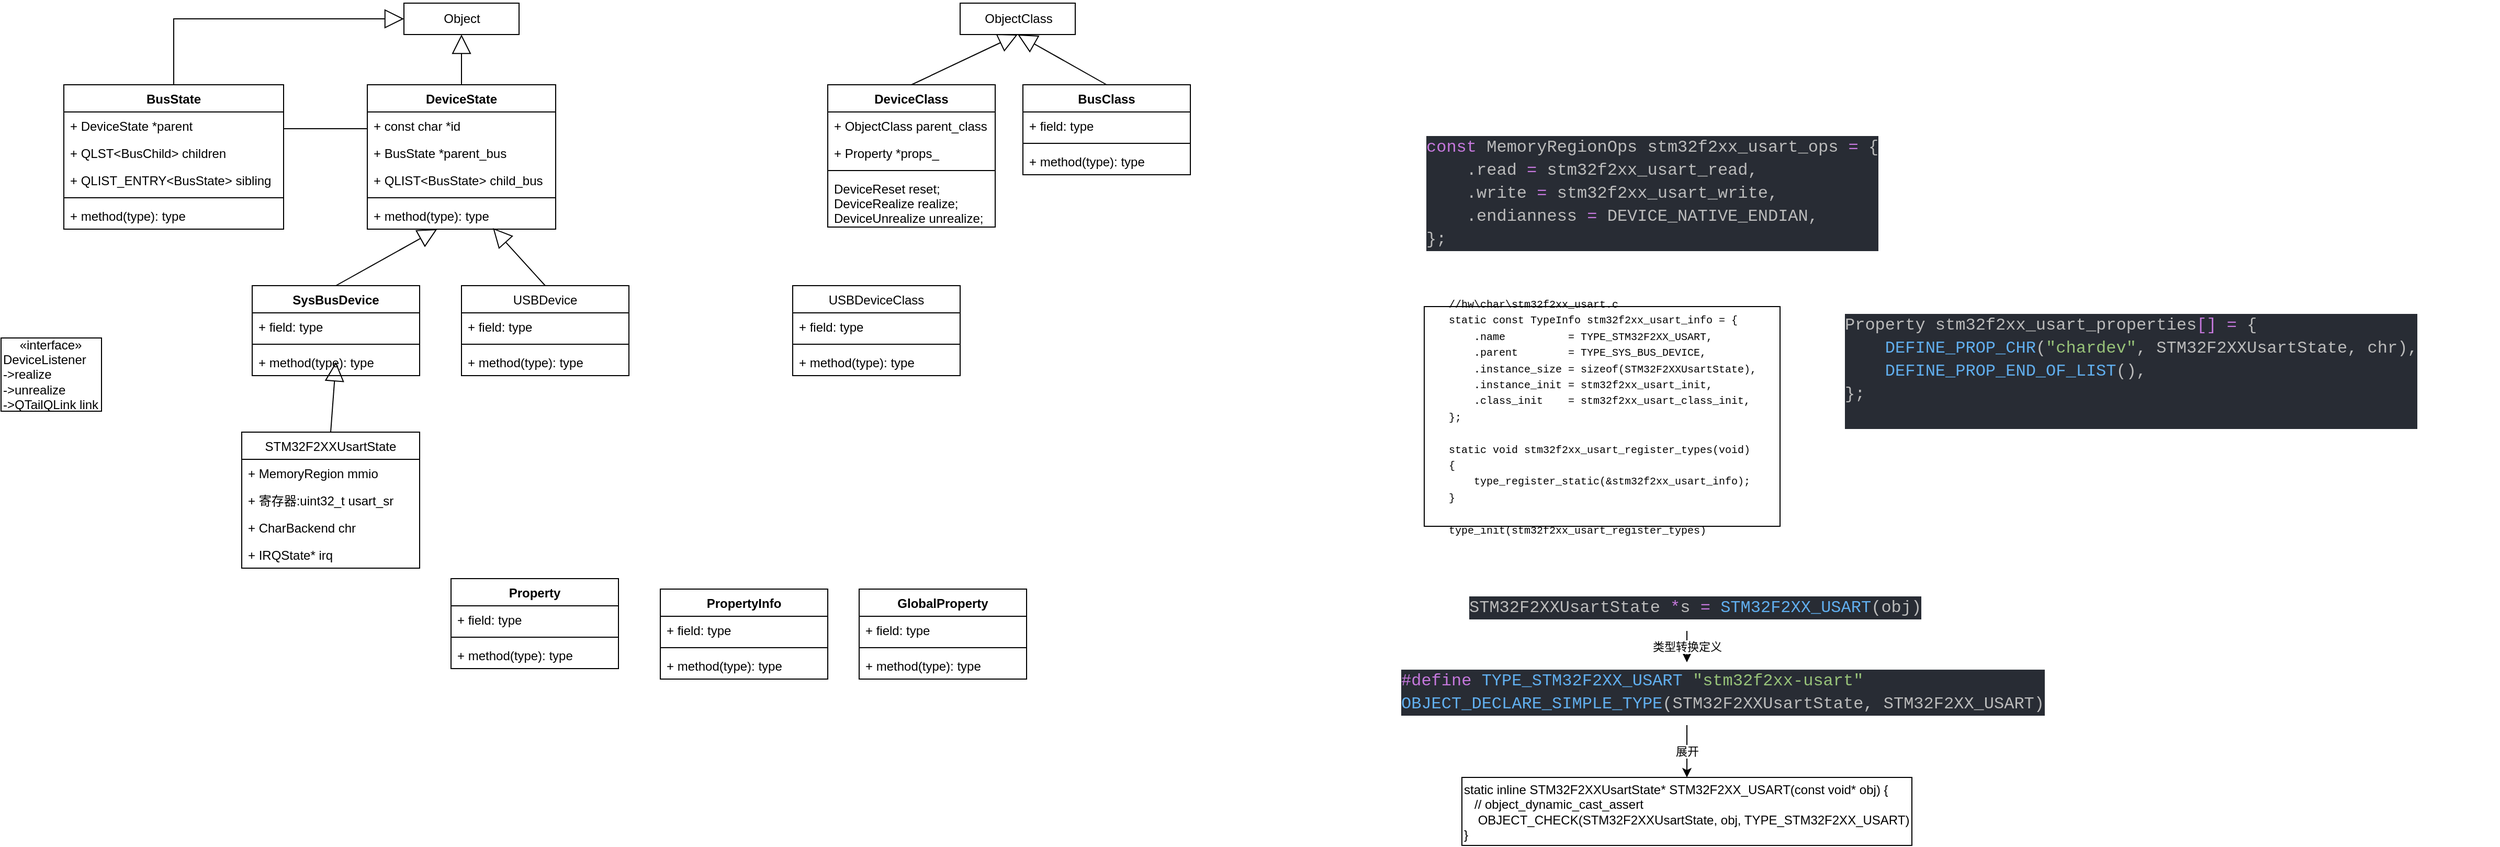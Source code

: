 <mxfile version="16.5.4" type="github">
  <diagram id="gYynSZKOYsOQM2wcODcH" name="Page-1">
    <mxGraphModel dx="2249" dy="2018" grid="1" gridSize="10" guides="1" tooltips="1" connect="1" arrows="1" fold="1" page="1" pageScale="1" pageWidth="827" pageHeight="1169" math="0" shadow="0">
      <root>
        <mxCell id="0" />
        <mxCell id="1" parent="0" />
        <mxCell id="OJSFKAHnHgMdeHk7zM6y-1" value="&lt;div style=&quot;color: rgb(187 , 187 , 187) ; font-family: &amp;#34;consolas&amp;#34; , &amp;#34;courier new&amp;#34; , monospace ; font-size: 10px ; font-style: normal ; font-weight: 400 ; letter-spacing: normal ; text-align: left ; text-indent: 0px ; text-transform: none ; word-spacing: 0px&quot;&gt;&lt;br&gt;&lt;/div&gt;" style="text;whiteSpace=wrap;html=1;rounded=0;strokeColor=none;fillColor=none;gradientColor=#ffffff;" vertex="1" parent="1">
          <mxGeometry x="1667" y="320" width="350" height="210" as="geometry" />
        </mxCell>
        <mxCell id="OJSFKAHnHgMdeHk7zM6y-3" value="&lt;div style=&quot;text-align: left&quot;&gt;&lt;div&gt;&lt;font face=&quot;consolas, courier new, monospace&quot;&gt;&lt;span style=&quot;font-size: 10px&quot;&gt;//&lt;/span&gt;&lt;/font&gt;&lt;span style=&quot;font-size: 10px&quot;&gt;&lt;font face=&quot;consolas, courier new, monospace&quot;&gt;hw\char\stm32f2xx_usart.c&lt;/font&gt;&lt;/span&gt;&lt;/div&gt;&lt;div&gt;&lt;font face=&quot;consolas, courier new, monospace&quot;&gt;&lt;span style=&quot;font-size: 10px&quot;&gt;static const TypeInfo stm32f2xx_usart_info = {&lt;/span&gt;&lt;/font&gt;&lt;/div&gt;&lt;div&gt;&lt;font face=&quot;consolas, courier new, monospace&quot;&gt;&lt;span style=&quot;font-size: 10px&quot;&gt;&amp;nbsp; &amp;nbsp; .name&amp;nbsp; &amp;nbsp; &amp;nbsp; &amp;nbsp; &amp;nbsp; = TYPE_STM32F2XX_USART,&lt;/span&gt;&lt;/font&gt;&lt;/div&gt;&lt;div&gt;&lt;font face=&quot;consolas, courier new, monospace&quot;&gt;&lt;span style=&quot;font-size: 10px&quot;&gt;&amp;nbsp; &amp;nbsp; .parent&amp;nbsp; &amp;nbsp; &amp;nbsp; &amp;nbsp; = TYPE_SYS_BUS_DEVICE,&lt;/span&gt;&lt;/font&gt;&lt;/div&gt;&lt;div&gt;&lt;font face=&quot;consolas, courier new, monospace&quot;&gt;&lt;span style=&quot;font-size: 10px&quot;&gt;&amp;nbsp; &amp;nbsp; .instance_size = sizeof(STM32F2XXUsartState),&lt;/span&gt;&lt;/font&gt;&lt;/div&gt;&lt;div&gt;&lt;font face=&quot;consolas, courier new, monospace&quot;&gt;&lt;span style=&quot;font-size: 10px&quot;&gt;&amp;nbsp; &amp;nbsp; .instance_init = stm32f2xx_usart_init,&lt;/span&gt;&lt;/font&gt;&lt;/div&gt;&lt;div&gt;&lt;font face=&quot;consolas, courier new, monospace&quot;&gt;&lt;span style=&quot;font-size: 10px&quot;&gt;&amp;nbsp; &amp;nbsp; .class_init&amp;nbsp; &amp;nbsp; = stm32f2xx_usart_class_init,&lt;/span&gt;&lt;/font&gt;&lt;/div&gt;&lt;div&gt;&lt;font face=&quot;consolas, courier new, monospace&quot;&gt;&lt;span style=&quot;font-size: 10px&quot;&gt;};&lt;/span&gt;&lt;/font&gt;&lt;/div&gt;&lt;div&gt;&lt;font face=&quot;consolas, courier new, monospace&quot;&gt;&lt;span style=&quot;font-size: 10px&quot;&gt;&lt;br&gt;&lt;/span&gt;&lt;/font&gt;&lt;/div&gt;&lt;div&gt;&lt;font face=&quot;consolas, courier new, monospace&quot;&gt;&lt;span style=&quot;font-size: 10px&quot;&gt;static void stm32f2xx_usart_register_types(void)&lt;/span&gt;&lt;/font&gt;&lt;/div&gt;&lt;div&gt;&lt;font face=&quot;consolas, courier new, monospace&quot;&gt;&lt;span style=&quot;font-size: 10px&quot;&gt;{&lt;/span&gt;&lt;/font&gt;&lt;/div&gt;&lt;div&gt;&lt;font face=&quot;consolas, courier new, monospace&quot;&gt;&lt;span style=&quot;font-size: 10px&quot;&gt;&amp;nbsp; &amp;nbsp; type_register_static(&amp;amp;stm32f2xx_usart_info);&lt;/span&gt;&lt;/font&gt;&lt;/div&gt;&lt;div&gt;&lt;font face=&quot;consolas, courier new, monospace&quot;&gt;&lt;span style=&quot;font-size: 10px&quot;&gt;}&lt;/span&gt;&lt;/font&gt;&lt;/div&gt;&lt;div&gt;&lt;font face=&quot;consolas, courier new, monospace&quot;&gt;&lt;span style=&quot;font-size: 10px&quot;&gt;&lt;br&gt;&lt;/span&gt;&lt;/font&gt;&lt;/div&gt;&lt;div&gt;&lt;font face=&quot;consolas, courier new, monospace&quot;&gt;&lt;span style=&quot;font-size: 10px&quot;&gt;type_init(stm32f2xx_usart_register_types)&lt;/span&gt;&lt;/font&gt;&lt;/div&gt;&lt;/div&gt;" style="html=1;rounded=0;strokeColor=default;fillColor=none;gradientColor=#ffffff;fontColor=#000000;" vertex="1" parent="1">
          <mxGeometry x="990" y="240" width="340" height="210" as="geometry" />
        </mxCell>
        <mxCell id="OJSFKAHnHgMdeHk7zM6y-4" value="&lt;div style=&quot;color: rgb(187 , 187 , 187) ; background-color: rgb(40 , 44 , 52) ; font-family: &amp;#34;consolas&amp;#34; , &amp;#34;courier new&amp;#34; , monospace ; font-weight: normal ; font-size: 16px ; line-height: 22px&quot;&gt;&lt;div&gt;&lt;span style=&quot;color: #c678dd&quot;&gt;const&lt;/span&gt;&lt;span style=&quot;color: #bbbbbb&quot;&gt;&amp;nbsp;MemoryRegionOps&amp;nbsp;stm32f2xx_usart_ops&amp;nbsp;&lt;/span&gt;&lt;span style=&quot;color: #c678dd&quot;&gt;=&lt;/span&gt;&lt;span style=&quot;color: #bbbbbb&quot;&gt;&amp;nbsp;{&lt;/span&gt;&lt;/div&gt;&lt;div&gt;&lt;span style=&quot;color: #bbbbbb&quot;&gt;&amp;nbsp;&amp;nbsp;&amp;nbsp;&amp;nbsp;.read&amp;nbsp;&lt;/span&gt;&lt;span style=&quot;color: #c678dd&quot;&gt;=&lt;/span&gt;&lt;span style=&quot;color: #bbbbbb&quot;&gt;&amp;nbsp;stm32f2xx_usart_read,&lt;/span&gt;&lt;/div&gt;&lt;div&gt;&lt;span style=&quot;color: #bbbbbb&quot;&gt;&amp;nbsp;&amp;nbsp;&amp;nbsp;&amp;nbsp;.write&amp;nbsp;&lt;/span&gt;&lt;span style=&quot;color: #c678dd&quot;&gt;=&lt;/span&gt;&lt;span style=&quot;color: #bbbbbb&quot;&gt;&amp;nbsp;stm32f2xx_usart_write,&lt;/span&gt;&lt;/div&gt;&lt;div&gt;&lt;span style=&quot;color: #bbbbbb&quot;&gt;&amp;nbsp;&amp;nbsp;&amp;nbsp;&amp;nbsp;.endianness&amp;nbsp;&lt;/span&gt;&lt;span style=&quot;color: #c678dd&quot;&gt;=&lt;/span&gt;&lt;span style=&quot;color: #bbbbbb&quot;&gt;&amp;nbsp;DEVICE_NATIVE_ENDIAN,&lt;/span&gt;&lt;/div&gt;&lt;div&gt;&lt;span style=&quot;color: #bbbbbb&quot;&gt;};&lt;/span&gt;&lt;/div&gt;&lt;/div&gt;" style="text;whiteSpace=wrap;html=1;fontColor=#000000;" vertex="1" parent="1">
          <mxGeometry x="990" y="70" width="480" height="130" as="geometry" />
        </mxCell>
        <mxCell id="OJSFKAHnHgMdeHk7zM6y-5" value="&lt;div style=&quot;color: rgb(187, 187, 187); background-color: rgb(40, 44, 52); font-family: consolas, &amp;quot;courier new&amp;quot;, monospace; font-weight: normal; font-size: 16px; line-height: 22px;&quot;&gt;&lt;div&gt;&lt;span style=&quot;color: #bbbbbb&quot;&gt;Property&amp;nbsp;stm32f2xx_usart_properties&lt;/span&gt;&lt;span style=&quot;color: #c678dd&quot;&gt;[]&lt;/span&gt;&lt;span style=&quot;color: #bbbbbb&quot;&gt;&amp;nbsp;&lt;/span&gt;&lt;span style=&quot;color: #c678dd&quot;&gt;=&lt;/span&gt;&lt;span style=&quot;color: #bbbbbb&quot;&gt;&amp;nbsp;{&lt;/span&gt;&lt;/div&gt;&lt;div&gt;&lt;span style=&quot;color: #bbbbbb&quot;&gt;&amp;nbsp;&amp;nbsp;&amp;nbsp;&amp;nbsp;&lt;/span&gt;&lt;span style=&quot;color: #61afef&quot;&gt;DEFINE_PROP_CHR&lt;/span&gt;&lt;span style=&quot;color: #bbbbbb&quot;&gt;(&lt;/span&gt;&lt;span style=&quot;color: #98c379&quot;&gt;&quot;chardev&quot;&lt;/span&gt;&lt;span style=&quot;color: #bbbbbb&quot;&gt;,&amp;nbsp;STM32F2XXUsartState,&amp;nbsp;chr),&lt;/span&gt;&lt;/div&gt;&lt;div&gt;&lt;span style=&quot;color: #bbbbbb&quot;&gt;&amp;nbsp;&amp;nbsp;&amp;nbsp;&amp;nbsp;&lt;/span&gt;&lt;span style=&quot;color: #61afef&quot;&gt;DEFINE_PROP_END_OF_LIST&lt;/span&gt;&lt;span style=&quot;color: #bbbbbb&quot;&gt;(),&lt;/span&gt;&lt;/div&gt;&lt;div&gt;&lt;span style=&quot;color: #bbbbbb&quot;&gt;};&lt;/span&gt;&lt;/div&gt;&lt;br&gt;&lt;/div&gt;" style="text;whiteSpace=wrap;html=1;fontColor=#000000;" vertex="1" parent="1">
          <mxGeometry x="1390" y="240" width="530" height="130" as="geometry" />
        </mxCell>
        <mxCell id="OJSFKAHnHgMdeHk7zM6y-87" value="展开" style="edgeStyle=orthogonalEdgeStyle;rounded=0;orthogonalLoop=1;jettySize=auto;html=1;entryX=0.5;entryY=0;entryDx=0;entryDy=0;fontColor=#000000;" edge="1" parent="1" source="OJSFKAHnHgMdeHk7zM6y-6" target="OJSFKAHnHgMdeHk7zM6y-86">
          <mxGeometry relative="1" as="geometry" />
        </mxCell>
        <mxCell id="OJSFKAHnHgMdeHk7zM6y-6" value="&lt;div style=&quot;color: rgb(187, 187, 187); background-color: rgb(40, 44, 52); font-family: consolas, &amp;quot;courier new&amp;quot;, monospace; font-weight: normal; font-size: 16px; line-height: 22px;&quot;&gt;&lt;div&gt;&lt;span style=&quot;color: #c678dd&quot;&gt;#define&lt;/span&gt;&lt;span style=&quot;color: #bbbbbb&quot;&gt;&amp;nbsp;&lt;/span&gt;&lt;span style=&quot;color: #61afef&quot;&gt;TYPE_STM32F2XX_USART&lt;/span&gt;&lt;span style=&quot;color: #bbbbbb&quot;&gt;&amp;nbsp;&lt;/span&gt;&lt;span style=&quot;color: #98c379&quot;&gt;&quot;stm32f2xx-usart&quot;&lt;/span&gt;&lt;/div&gt;&lt;div&gt;&lt;span style=&quot;color: #61afef&quot;&gt;OBJECT_DECLARE_SIMPLE_TYPE&lt;/span&gt;&lt;span style=&quot;color: #bbbbbb&quot;&gt;(STM32F2XXUsartState,&amp;nbsp;STM32F2XX_USART)&lt;/span&gt;&lt;/div&gt;&lt;/div&gt;" style="text;whiteSpace=wrap;html=1;fontColor=#000000;" vertex="1" parent="1">
          <mxGeometry x="966" y="580" width="550" height="60" as="geometry" />
        </mxCell>
        <mxCell id="OJSFKAHnHgMdeHk7zM6y-8" value="SysBusDevice" style="swimlane;fontStyle=1;align=center;verticalAlign=top;childLayout=stackLayout;horizontal=1;startSize=26;horizontalStack=0;resizeParent=1;resizeParentMax=0;resizeLast=0;collapsible=1;marginBottom=0;rounded=0;fontColor=#000000;strokeColor=default;fillColor=none;gradientColor=#ffffff;" vertex="1" parent="1">
          <mxGeometry x="-130" y="220" width="160" height="86" as="geometry" />
        </mxCell>
        <mxCell id="OJSFKAHnHgMdeHk7zM6y-9" value="+ field: type" style="text;strokeColor=none;fillColor=none;align=left;verticalAlign=top;spacingLeft=4;spacingRight=4;overflow=hidden;rotatable=0;points=[[0,0.5],[1,0.5]];portConstraint=eastwest;rounded=0;fontColor=#000000;" vertex="1" parent="OJSFKAHnHgMdeHk7zM6y-8">
          <mxGeometry y="26" width="160" height="26" as="geometry" />
        </mxCell>
        <mxCell id="OJSFKAHnHgMdeHk7zM6y-10" value="" style="line;strokeWidth=1;fillColor=none;align=left;verticalAlign=middle;spacingTop=-1;spacingLeft=3;spacingRight=3;rotatable=0;labelPosition=right;points=[];portConstraint=eastwest;rounded=0;fontColor=#000000;" vertex="1" parent="OJSFKAHnHgMdeHk7zM6y-8">
          <mxGeometry y="52" width="160" height="8" as="geometry" />
        </mxCell>
        <mxCell id="OJSFKAHnHgMdeHk7zM6y-11" value="+ method(type): type" style="text;strokeColor=none;fillColor=none;align=left;verticalAlign=top;spacingLeft=4;spacingRight=4;overflow=hidden;rotatable=0;points=[[0,0.5],[1,0.5]];portConstraint=eastwest;rounded=0;fontColor=#000000;" vertex="1" parent="OJSFKAHnHgMdeHk7zM6y-8">
          <mxGeometry y="60" width="160" height="26" as="geometry" />
        </mxCell>
        <mxCell id="OJSFKAHnHgMdeHk7zM6y-13" value="DeviceState" style="swimlane;fontStyle=1;align=center;verticalAlign=top;childLayout=stackLayout;horizontal=1;startSize=26;horizontalStack=0;resizeParent=1;resizeParentMax=0;resizeLast=0;collapsible=1;marginBottom=0;rounded=0;fontColor=#000000;strokeColor=default;fillColor=none;gradientColor=#ffffff;" vertex="1" parent="1">
          <mxGeometry x="-20" y="28" width="180" height="138" as="geometry" />
        </mxCell>
        <mxCell id="OJSFKAHnHgMdeHk7zM6y-93" value="+ const char *id" style="text;strokeColor=none;fillColor=none;align=left;verticalAlign=top;spacingLeft=4;spacingRight=4;overflow=hidden;rotatable=0;points=[[0,0.5],[1,0.5]];portConstraint=eastwest;rounded=0;fontColor=#000000;" vertex="1" parent="OJSFKAHnHgMdeHk7zM6y-13">
          <mxGeometry y="26" width="180" height="26" as="geometry" />
        </mxCell>
        <mxCell id="OJSFKAHnHgMdeHk7zM6y-14" value="+ BusState *parent_bus" style="text;strokeColor=none;fillColor=none;align=left;verticalAlign=top;spacingLeft=4;spacingRight=4;overflow=hidden;rotatable=0;points=[[0,0.5],[1,0.5]];portConstraint=eastwest;rounded=0;fontColor=#000000;" vertex="1" parent="OJSFKAHnHgMdeHk7zM6y-13">
          <mxGeometry y="52" width="180" height="26" as="geometry" />
        </mxCell>
        <mxCell id="OJSFKAHnHgMdeHk7zM6y-94" value="+ QLIST&lt;BusState&gt; child_bus" style="text;strokeColor=none;fillColor=none;align=left;verticalAlign=top;spacingLeft=4;spacingRight=4;overflow=hidden;rotatable=0;points=[[0,0.5],[1,0.5]];portConstraint=eastwest;rounded=0;fontColor=#000000;" vertex="1" parent="OJSFKAHnHgMdeHk7zM6y-13">
          <mxGeometry y="78" width="180" height="26" as="geometry" />
        </mxCell>
        <mxCell id="OJSFKAHnHgMdeHk7zM6y-15" value="" style="line;strokeWidth=1;fillColor=none;align=left;verticalAlign=middle;spacingTop=-1;spacingLeft=3;spacingRight=3;rotatable=0;labelPosition=right;points=[];portConstraint=eastwest;rounded=0;fontColor=#000000;" vertex="1" parent="OJSFKAHnHgMdeHk7zM6y-13">
          <mxGeometry y="104" width="180" height="8" as="geometry" />
        </mxCell>
        <mxCell id="OJSFKAHnHgMdeHk7zM6y-16" value="+ method(type): type" style="text;strokeColor=none;fillColor=none;align=left;verticalAlign=top;spacingLeft=4;spacingRight=4;overflow=hidden;rotatable=0;points=[[0,0.5],[1,0.5]];portConstraint=eastwest;rounded=0;fontColor=#000000;" vertex="1" parent="OJSFKAHnHgMdeHk7zM6y-13">
          <mxGeometry y="112" width="180" height="26" as="geometry" />
        </mxCell>
        <mxCell id="OJSFKAHnHgMdeHk7zM6y-26" value="Object" style="html=1;rounded=0;fontColor=#000000;strokeColor=default;fillColor=none;gradientColor=#ffffff;" vertex="1" parent="1">
          <mxGeometry x="15" y="-50" width="110" height="30" as="geometry" />
        </mxCell>
        <mxCell id="OJSFKAHnHgMdeHk7zM6y-27" value="" style="endArrow=block;endSize=16;endFill=0;html=1;rounded=0;fontColor=#000000;" edge="1" parent="1" source="OJSFKAHnHgMdeHk7zM6y-13" target="OJSFKAHnHgMdeHk7zM6y-26">
          <mxGeometry width="160" relative="1" as="geometry">
            <mxPoint x="50" y="190" as="sourcePoint" />
            <mxPoint x="80.877" y="146" as="targetPoint" />
          </mxGeometry>
        </mxCell>
        <mxCell id="OJSFKAHnHgMdeHk7zM6y-28" value="Property" style="swimlane;fontStyle=1;align=center;verticalAlign=top;childLayout=stackLayout;horizontal=1;startSize=26;horizontalStack=0;resizeParent=1;resizeParentMax=0;resizeLast=0;collapsible=1;marginBottom=0;rounded=0;fontColor=#000000;strokeColor=default;fillColor=none;gradientColor=#ffffff;" vertex="1" parent="1">
          <mxGeometry x="60" y="500" width="160" height="86" as="geometry" />
        </mxCell>
        <mxCell id="OJSFKAHnHgMdeHk7zM6y-29" value="+ field: type" style="text;strokeColor=none;fillColor=none;align=left;verticalAlign=top;spacingLeft=4;spacingRight=4;overflow=hidden;rotatable=0;points=[[0,0.5],[1,0.5]];portConstraint=eastwest;rounded=0;fontColor=#000000;" vertex="1" parent="OJSFKAHnHgMdeHk7zM6y-28">
          <mxGeometry y="26" width="160" height="26" as="geometry" />
        </mxCell>
        <mxCell id="OJSFKAHnHgMdeHk7zM6y-30" value="" style="line;strokeWidth=1;fillColor=none;align=left;verticalAlign=middle;spacingTop=-1;spacingLeft=3;spacingRight=3;rotatable=0;labelPosition=right;points=[];portConstraint=eastwest;rounded=0;fontColor=#000000;" vertex="1" parent="OJSFKAHnHgMdeHk7zM6y-28">
          <mxGeometry y="52" width="160" height="8" as="geometry" />
        </mxCell>
        <mxCell id="OJSFKAHnHgMdeHk7zM6y-31" value="+ method(type): type" style="text;strokeColor=none;fillColor=none;align=left;verticalAlign=top;spacingLeft=4;spacingRight=4;overflow=hidden;rotatable=0;points=[[0,0.5],[1,0.5]];portConstraint=eastwest;rounded=0;fontColor=#000000;" vertex="1" parent="OJSFKAHnHgMdeHk7zM6y-28">
          <mxGeometry y="60" width="160" height="26" as="geometry" />
        </mxCell>
        <mxCell id="OJSFKAHnHgMdeHk7zM6y-32" value="PropertyInfo" style="swimlane;fontStyle=1;align=center;verticalAlign=top;childLayout=stackLayout;horizontal=1;startSize=26;horizontalStack=0;resizeParent=1;resizeParentMax=0;resizeLast=0;collapsible=1;marginBottom=0;rounded=0;fontColor=#000000;strokeColor=default;fillColor=none;gradientColor=#ffffff;" vertex="1" parent="1">
          <mxGeometry x="260" y="510" width="160" height="86" as="geometry" />
        </mxCell>
        <mxCell id="OJSFKAHnHgMdeHk7zM6y-33" value="+ field: type" style="text;strokeColor=none;fillColor=none;align=left;verticalAlign=top;spacingLeft=4;spacingRight=4;overflow=hidden;rotatable=0;points=[[0,0.5],[1,0.5]];portConstraint=eastwest;rounded=0;fontColor=#000000;" vertex="1" parent="OJSFKAHnHgMdeHk7zM6y-32">
          <mxGeometry y="26" width="160" height="26" as="geometry" />
        </mxCell>
        <mxCell id="OJSFKAHnHgMdeHk7zM6y-34" value="" style="line;strokeWidth=1;fillColor=none;align=left;verticalAlign=middle;spacingTop=-1;spacingLeft=3;spacingRight=3;rotatable=0;labelPosition=right;points=[];portConstraint=eastwest;rounded=0;fontColor=#000000;" vertex="1" parent="OJSFKAHnHgMdeHk7zM6y-32">
          <mxGeometry y="52" width="160" height="8" as="geometry" />
        </mxCell>
        <mxCell id="OJSFKAHnHgMdeHk7zM6y-35" value="+ method(type): type" style="text;strokeColor=none;fillColor=none;align=left;verticalAlign=top;spacingLeft=4;spacingRight=4;overflow=hidden;rotatable=0;points=[[0,0.5],[1,0.5]];portConstraint=eastwest;rounded=0;fontColor=#000000;" vertex="1" parent="OJSFKAHnHgMdeHk7zM6y-32">
          <mxGeometry y="60" width="160" height="26" as="geometry" />
        </mxCell>
        <mxCell id="OJSFKAHnHgMdeHk7zM6y-36" value="GlobalProperty" style="swimlane;fontStyle=1;align=center;verticalAlign=top;childLayout=stackLayout;horizontal=1;startSize=26;horizontalStack=0;resizeParent=1;resizeParentMax=0;resizeLast=0;collapsible=1;marginBottom=0;rounded=0;fontColor=#000000;strokeColor=default;fillColor=none;gradientColor=#ffffff;" vertex="1" parent="1">
          <mxGeometry x="450" y="510" width="160" height="86" as="geometry" />
        </mxCell>
        <mxCell id="OJSFKAHnHgMdeHk7zM6y-37" value="+ field: type" style="text;strokeColor=none;fillColor=none;align=left;verticalAlign=top;spacingLeft=4;spacingRight=4;overflow=hidden;rotatable=0;points=[[0,0.5],[1,0.5]];portConstraint=eastwest;rounded=0;fontColor=#000000;" vertex="1" parent="OJSFKAHnHgMdeHk7zM6y-36">
          <mxGeometry y="26" width="160" height="26" as="geometry" />
        </mxCell>
        <mxCell id="OJSFKAHnHgMdeHk7zM6y-38" value="" style="line;strokeWidth=1;fillColor=none;align=left;verticalAlign=middle;spacingTop=-1;spacingLeft=3;spacingRight=3;rotatable=0;labelPosition=right;points=[];portConstraint=eastwest;rounded=0;fontColor=#000000;" vertex="1" parent="OJSFKAHnHgMdeHk7zM6y-36">
          <mxGeometry y="52" width="160" height="8" as="geometry" />
        </mxCell>
        <mxCell id="OJSFKAHnHgMdeHk7zM6y-39" value="+ method(type): type" style="text;strokeColor=none;fillColor=none;align=left;verticalAlign=top;spacingLeft=4;spacingRight=4;overflow=hidden;rotatable=0;points=[[0,0.5],[1,0.5]];portConstraint=eastwest;rounded=0;fontColor=#000000;" vertex="1" parent="OJSFKAHnHgMdeHk7zM6y-36">
          <mxGeometry y="60" width="160" height="26" as="geometry" />
        </mxCell>
        <mxCell id="OJSFKAHnHgMdeHk7zM6y-40" value="BusState" style="swimlane;fontStyle=1;align=center;verticalAlign=top;childLayout=stackLayout;horizontal=1;startSize=26;horizontalStack=0;resizeParent=1;resizeParentMax=0;resizeLast=0;collapsible=1;marginBottom=0;rounded=0;fontColor=#000000;strokeColor=default;fillColor=none;gradientColor=#ffffff;" vertex="1" parent="1">
          <mxGeometry x="-310" y="28" width="210" height="138" as="geometry" />
        </mxCell>
        <mxCell id="OJSFKAHnHgMdeHk7zM6y-41" value="+ DeviceState *parent" style="text;strokeColor=none;fillColor=none;align=left;verticalAlign=top;spacingLeft=4;spacingRight=4;overflow=hidden;rotatable=0;points=[[0,0.5],[1,0.5]];portConstraint=eastwest;rounded=0;fontColor=#000000;" vertex="1" parent="OJSFKAHnHgMdeHk7zM6y-40">
          <mxGeometry y="26" width="210" height="26" as="geometry" />
        </mxCell>
        <mxCell id="OJSFKAHnHgMdeHk7zM6y-102" value="" style="endArrow=none;html=1;edgeStyle=orthogonalEdgeStyle;rounded=0;fontColor=#000000;" edge="1" parent="OJSFKAHnHgMdeHk7zM6y-40">
          <mxGeometry relative="1" as="geometry">
            <mxPoint x="210" y="42" as="sourcePoint" />
            <mxPoint x="290" y="42" as="targetPoint" />
          </mxGeometry>
        </mxCell>
        <mxCell id="OJSFKAHnHgMdeHk7zM6y-103" value="" style="edgeLabel;resizable=0;html=1;align=left;verticalAlign=bottom;rounded=0;fontColor=#000000;strokeColor=default;fillColor=none;gradientColor=#ffffff;" connectable="0" vertex="1" parent="OJSFKAHnHgMdeHk7zM6y-102">
          <mxGeometry x="-1" relative="1" as="geometry" />
        </mxCell>
        <mxCell id="OJSFKAHnHgMdeHk7zM6y-104" value="" style="edgeLabel;resizable=0;html=1;align=right;verticalAlign=bottom;rounded=0;fontColor=#000000;strokeColor=default;fillColor=none;gradientColor=#ffffff;" connectable="0" vertex="1" parent="OJSFKAHnHgMdeHk7zM6y-102">
          <mxGeometry x="1" relative="1" as="geometry" />
        </mxCell>
        <mxCell id="OJSFKAHnHgMdeHk7zM6y-98" value="+ QLST&lt;BusChild&gt; children" style="text;strokeColor=none;fillColor=none;align=left;verticalAlign=top;spacingLeft=4;spacingRight=4;overflow=hidden;rotatable=0;points=[[0,0.5],[1,0.5]];portConstraint=eastwest;rounded=0;fontColor=#000000;" vertex="1" parent="OJSFKAHnHgMdeHk7zM6y-40">
          <mxGeometry y="52" width="210" height="26" as="geometry" />
        </mxCell>
        <mxCell id="OJSFKAHnHgMdeHk7zM6y-97" value="+ QLIST_ENTRY&lt;BusState&gt; sibling" style="text;strokeColor=none;fillColor=none;align=left;verticalAlign=top;spacingLeft=4;spacingRight=4;overflow=hidden;rotatable=0;points=[[0,0.5],[1,0.5]];portConstraint=eastwest;rounded=0;fontColor=#000000;" vertex="1" parent="OJSFKAHnHgMdeHk7zM6y-40">
          <mxGeometry y="78" width="210" height="26" as="geometry" />
        </mxCell>
        <mxCell id="OJSFKAHnHgMdeHk7zM6y-42" value="" style="line;strokeWidth=1;fillColor=none;align=left;verticalAlign=middle;spacingTop=-1;spacingLeft=3;spacingRight=3;rotatable=0;labelPosition=right;points=[];portConstraint=eastwest;rounded=0;fontColor=#000000;" vertex="1" parent="OJSFKAHnHgMdeHk7zM6y-40">
          <mxGeometry y="104" width="210" height="8" as="geometry" />
        </mxCell>
        <mxCell id="OJSFKAHnHgMdeHk7zM6y-43" value="+ method(type): type" style="text;strokeColor=none;fillColor=none;align=left;verticalAlign=top;spacingLeft=4;spacingRight=4;overflow=hidden;rotatable=0;points=[[0,0.5],[1,0.5]];portConstraint=eastwest;rounded=0;fontColor=#000000;" vertex="1" parent="OJSFKAHnHgMdeHk7zM6y-40">
          <mxGeometry y="112" width="210" height="26" as="geometry" />
        </mxCell>
        <mxCell id="OJSFKAHnHgMdeHk7zM6y-44" value="" style="endArrow=block;endSize=16;endFill=0;html=1;rounded=0;fontColor=#000000;exitX=0.5;exitY=0;exitDx=0;exitDy=0;entryX=0;entryY=0.5;entryDx=0;entryDy=0;edgeStyle=orthogonalEdgeStyle;" edge="1" parent="1" source="OJSFKAHnHgMdeHk7zM6y-40" target="OJSFKAHnHgMdeHk7zM6y-26">
          <mxGeometry width="160" relative="1" as="geometry">
            <mxPoint x="240" y="230" as="sourcePoint" />
            <mxPoint x="230" y="160" as="targetPoint" />
          </mxGeometry>
        </mxCell>
        <mxCell id="OJSFKAHnHgMdeHk7zM6y-51" value="BusClass" style="swimlane;fontStyle=1;align=center;verticalAlign=top;childLayout=stackLayout;horizontal=1;startSize=26;horizontalStack=0;resizeParent=1;resizeParentMax=0;resizeLast=0;collapsible=1;marginBottom=0;rounded=0;fontColor=#000000;strokeColor=default;fillColor=none;gradientColor=#ffffff;" vertex="1" parent="1">
          <mxGeometry x="606.5" y="28" width="160" height="86" as="geometry" />
        </mxCell>
        <mxCell id="OJSFKAHnHgMdeHk7zM6y-52" value="+ field: type" style="text;strokeColor=none;fillColor=none;align=left;verticalAlign=top;spacingLeft=4;spacingRight=4;overflow=hidden;rotatable=0;points=[[0,0.5],[1,0.5]];portConstraint=eastwest;rounded=0;fontColor=#000000;" vertex="1" parent="OJSFKAHnHgMdeHk7zM6y-51">
          <mxGeometry y="26" width="160" height="26" as="geometry" />
        </mxCell>
        <mxCell id="OJSFKAHnHgMdeHk7zM6y-53" value="" style="line;strokeWidth=1;fillColor=none;align=left;verticalAlign=middle;spacingTop=-1;spacingLeft=3;spacingRight=3;rotatable=0;labelPosition=right;points=[];portConstraint=eastwest;rounded=0;fontColor=#000000;" vertex="1" parent="OJSFKAHnHgMdeHk7zM6y-51">
          <mxGeometry y="52" width="160" height="8" as="geometry" />
        </mxCell>
        <mxCell id="OJSFKAHnHgMdeHk7zM6y-54" value="+ method(type): type" style="text;strokeColor=none;fillColor=none;align=left;verticalAlign=top;spacingLeft=4;spacingRight=4;overflow=hidden;rotatable=0;points=[[0,0.5],[1,0.5]];portConstraint=eastwest;rounded=0;fontColor=#000000;" vertex="1" parent="OJSFKAHnHgMdeHk7zM6y-51">
          <mxGeometry y="60" width="160" height="26" as="geometry" />
        </mxCell>
        <mxCell id="OJSFKAHnHgMdeHk7zM6y-55" value="ObjectClass" style="html=1;rounded=0;fontColor=#000000;strokeColor=default;fillColor=none;gradientColor=#ffffff;" vertex="1" parent="1">
          <mxGeometry x="546.5" y="-50" width="110" height="30" as="geometry" />
        </mxCell>
        <mxCell id="OJSFKAHnHgMdeHk7zM6y-56" value="" style="endArrow=block;endSize=16;endFill=0;html=1;rounded=0;fontColor=#000000;exitX=0.5;exitY=0;exitDx=0;exitDy=0;entryX=0.5;entryY=1;entryDx=0;entryDy=0;" edge="1" parent="1" source="OJSFKAHnHgMdeHk7zM6y-51" target="OJSFKAHnHgMdeHk7zM6y-55">
          <mxGeometry width="160" relative="1" as="geometry">
            <mxPoint x="326.5" y="230" as="sourcePoint" />
            <mxPoint x="317.994" y="156" as="targetPoint" />
          </mxGeometry>
        </mxCell>
        <mxCell id="OJSFKAHnHgMdeHk7zM6y-61" value="&lt;div style=&quot;text-align: center&quot;&gt;&lt;span&gt;«interface»&lt;/span&gt;&lt;/div&gt;&lt;div&gt;&lt;span&gt;DeviceListener&lt;/span&gt;&lt;/div&gt;&lt;div&gt;&lt;span&gt;-&amp;gt;realize&lt;/span&gt;&lt;/div&gt;&lt;div&gt;&lt;span&gt;-&amp;gt;unrealize&lt;/span&gt;&lt;/div&gt;&lt;div&gt;&lt;span&gt;-&amp;gt;QTailQLink link&lt;/span&gt;&lt;/div&gt;" style="html=1;rounded=0;fontColor=#000000;strokeColor=default;fillColor=none;gradientColor=#ffffff;fontStyle=0;align=left;" vertex="1" parent="1">
          <mxGeometry x="-370" y="270" width="96" height="70" as="geometry" />
        </mxCell>
        <mxCell id="OJSFKAHnHgMdeHk7zM6y-64" value="DeviceClass" style="swimlane;fontStyle=1;align=center;verticalAlign=top;childLayout=stackLayout;horizontal=1;startSize=26;horizontalStack=0;resizeParent=1;resizeParentMax=0;resizeLast=0;collapsible=1;marginBottom=0;rounded=0;fontColor=#000000;strokeColor=default;fillColor=none;gradientColor=#ffffff;" vertex="1" parent="1">
          <mxGeometry x="420" y="28" width="160" height="136" as="geometry" />
        </mxCell>
        <mxCell id="OJSFKAHnHgMdeHk7zM6y-65" value="+ ObjectClass parent_class" style="text;strokeColor=none;fillColor=none;align=left;verticalAlign=top;spacingLeft=4;spacingRight=4;overflow=hidden;rotatable=0;points=[[0,0.5],[1,0.5]];portConstraint=eastwest;rounded=0;fontColor=#000000;" vertex="1" parent="OJSFKAHnHgMdeHk7zM6y-64">
          <mxGeometry y="26" width="160" height="26" as="geometry" />
        </mxCell>
        <mxCell id="OJSFKAHnHgMdeHk7zM6y-69" value="+ Property *props_" style="text;strokeColor=none;fillColor=none;align=left;verticalAlign=top;spacingLeft=4;spacingRight=4;overflow=hidden;rotatable=0;points=[[0,0.5],[1,0.5]];portConstraint=eastwest;rounded=0;fontColor=#000000;" vertex="1" parent="OJSFKAHnHgMdeHk7zM6y-64">
          <mxGeometry y="52" width="160" height="26" as="geometry" />
        </mxCell>
        <mxCell id="OJSFKAHnHgMdeHk7zM6y-66" value="" style="line;strokeWidth=1;fillColor=none;align=left;verticalAlign=middle;spacingTop=-1;spacingLeft=3;spacingRight=3;rotatable=0;labelPosition=right;points=[];portConstraint=eastwest;rounded=0;fontColor=#000000;" vertex="1" parent="OJSFKAHnHgMdeHk7zM6y-64">
          <mxGeometry y="78" width="160" height="8" as="geometry" />
        </mxCell>
        <mxCell id="OJSFKAHnHgMdeHk7zM6y-67" value="DeviceReset reset;&#xa;DeviceRealize realize;&#xa;DeviceUnrealize unrealize;" style="text;strokeColor=none;fillColor=none;align=left;verticalAlign=top;spacingLeft=4;spacingRight=4;overflow=hidden;rotatable=0;points=[[0,0.5],[1,0.5]];portConstraint=eastwest;rounded=0;fontColor=#000000;" vertex="1" parent="OJSFKAHnHgMdeHk7zM6y-64">
          <mxGeometry y="86" width="160" height="50" as="geometry" />
        </mxCell>
        <mxCell id="OJSFKAHnHgMdeHk7zM6y-68" value="" style="endArrow=block;endSize=16;endFill=0;html=1;rounded=0;fontColor=#000000;exitX=0.5;exitY=0;exitDx=0;exitDy=0;entryX=0.5;entryY=1;entryDx=0;entryDy=0;" edge="1" parent="1" source="OJSFKAHnHgMdeHk7zM6y-64" target="OJSFKAHnHgMdeHk7zM6y-55">
          <mxGeometry width="160" relative="1" as="geometry">
            <mxPoint x="706.5" y="50" as="sourcePoint" />
            <mxPoint x="565.5" y="-10" as="targetPoint" />
          </mxGeometry>
        </mxCell>
        <mxCell id="OJSFKAHnHgMdeHk7zM6y-70" value="USBDevice" style="swimlane;fontStyle=0;align=center;verticalAlign=top;childLayout=stackLayout;horizontal=1;startSize=26;horizontalStack=0;resizeParent=1;resizeParentMax=0;resizeLast=0;collapsible=1;marginBottom=0;rounded=0;fontColor=#000000;strokeColor=default;fillColor=none;gradientColor=#ffffff;" vertex="1" parent="1">
          <mxGeometry x="70" y="220" width="160" height="86" as="geometry" />
        </mxCell>
        <mxCell id="OJSFKAHnHgMdeHk7zM6y-71" value="+ field: type" style="text;strokeColor=none;fillColor=none;align=left;verticalAlign=top;spacingLeft=4;spacingRight=4;overflow=hidden;rotatable=0;points=[[0,0.5],[1,0.5]];portConstraint=eastwest;rounded=0;fontColor=#000000;" vertex="1" parent="OJSFKAHnHgMdeHk7zM6y-70">
          <mxGeometry y="26" width="160" height="26" as="geometry" />
        </mxCell>
        <mxCell id="OJSFKAHnHgMdeHk7zM6y-72" value="" style="line;strokeWidth=1;fillColor=none;align=left;verticalAlign=middle;spacingTop=-1;spacingLeft=3;spacingRight=3;rotatable=0;labelPosition=right;points=[];portConstraint=eastwest;rounded=0;fontColor=#000000;" vertex="1" parent="OJSFKAHnHgMdeHk7zM6y-70">
          <mxGeometry y="52" width="160" height="8" as="geometry" />
        </mxCell>
        <mxCell id="OJSFKAHnHgMdeHk7zM6y-73" value="+ method(type): type" style="text;strokeColor=none;fillColor=none;align=left;verticalAlign=top;spacingLeft=4;spacingRight=4;overflow=hidden;rotatable=0;points=[[0,0.5],[1,0.5]];portConstraint=eastwest;rounded=0;fontColor=#000000;" vertex="1" parent="OJSFKAHnHgMdeHk7zM6y-70">
          <mxGeometry y="60" width="160" height="26" as="geometry" />
        </mxCell>
        <mxCell id="OJSFKAHnHgMdeHk7zM6y-74" value="USBDeviceClass" style="swimlane;fontStyle=0;align=center;verticalAlign=top;childLayout=stackLayout;horizontal=1;startSize=26;horizontalStack=0;resizeParent=1;resizeParentMax=0;resizeLast=0;collapsible=1;marginBottom=0;rounded=0;fontColor=#000000;strokeColor=default;fillColor=none;gradientColor=#ffffff;" vertex="1" parent="1">
          <mxGeometry x="386.5" y="220" width="160" height="86" as="geometry" />
        </mxCell>
        <mxCell id="OJSFKAHnHgMdeHk7zM6y-75" value="+ field: type" style="text;strokeColor=none;fillColor=none;align=left;verticalAlign=top;spacingLeft=4;spacingRight=4;overflow=hidden;rotatable=0;points=[[0,0.5],[1,0.5]];portConstraint=eastwest;rounded=0;fontColor=#000000;" vertex="1" parent="OJSFKAHnHgMdeHk7zM6y-74">
          <mxGeometry y="26" width="160" height="26" as="geometry" />
        </mxCell>
        <mxCell id="OJSFKAHnHgMdeHk7zM6y-76" value="" style="line;strokeWidth=1;fillColor=none;align=left;verticalAlign=middle;spacingTop=-1;spacingLeft=3;spacingRight=3;rotatable=0;labelPosition=right;points=[];portConstraint=eastwest;rounded=0;fontColor=#000000;" vertex="1" parent="OJSFKAHnHgMdeHk7zM6y-74">
          <mxGeometry y="52" width="160" height="8" as="geometry" />
        </mxCell>
        <mxCell id="OJSFKAHnHgMdeHk7zM6y-77" value="+ method(type): type" style="text;strokeColor=none;fillColor=none;align=left;verticalAlign=top;spacingLeft=4;spacingRight=4;overflow=hidden;rotatable=0;points=[[0,0.5],[1,0.5]];portConstraint=eastwest;rounded=0;fontColor=#000000;" vertex="1" parent="OJSFKAHnHgMdeHk7zM6y-74">
          <mxGeometry y="60" width="160" height="26" as="geometry" />
        </mxCell>
        <mxCell id="OJSFKAHnHgMdeHk7zM6y-83" value="类型转换定义" style="edgeStyle=orthogonalEdgeStyle;rounded=0;orthogonalLoop=1;jettySize=auto;html=1;fontColor=#000000;" edge="1" parent="1" source="OJSFKAHnHgMdeHk7zM6y-81" target="OJSFKAHnHgMdeHk7zM6y-6">
          <mxGeometry relative="1" as="geometry" />
        </mxCell>
        <mxCell id="OJSFKAHnHgMdeHk7zM6y-81" value="&lt;div style=&quot;color: rgb(187, 187, 187); background-color: rgb(40, 44, 52); font-family: consolas, &amp;quot;courier new&amp;quot;, monospace; font-weight: normal; font-size: 16px; line-height: 22px;&quot;&gt;&lt;div&gt;&lt;span style=&quot;color: #bbbbbb&quot;&gt;STM32F2XXUsartState&amp;nbsp;&lt;/span&gt;&lt;span style=&quot;color: #c678dd&quot;&gt;*&lt;/span&gt;&lt;span style=&quot;color: #bbbbbb&quot;&gt;s&amp;nbsp;&lt;/span&gt;&lt;span style=&quot;color: #c678dd&quot;&gt;=&lt;/span&gt;&lt;span style=&quot;color: #bbbbbb&quot;&gt;&amp;nbsp;&lt;/span&gt;&lt;span style=&quot;color: #61afef&quot;&gt;STM32F2XX_USART&lt;/span&gt;&lt;span style=&quot;color: #bbbbbb&quot;&gt;(obj)&lt;/span&gt;&lt;/div&gt;&lt;/div&gt;" style="text;whiteSpace=wrap;html=1;fontColor=#000000;" vertex="1" parent="1">
          <mxGeometry x="1031" y="510" width="420" height="40" as="geometry" />
        </mxCell>
        <mxCell id="OJSFKAHnHgMdeHk7zM6y-84" value="&lt;div style=&quot;color: rgb(187 , 187 , 187) ; background-color: rgb(40 , 44 , 52) ; font-family: &amp;#34;consolas&amp;#34; , &amp;#34;courier new&amp;#34; , monospace ; font-size: 16px ; line-height: 22px&quot;&gt;&lt;br&gt;&lt;/div&gt;" style="text;html=1;align=center;verticalAlign=middle;resizable=0;points=[];autosize=1;strokeColor=none;fillColor=none;fontColor=#000000;" vertex="1" parent="1">
          <mxGeometry x="1231" y="695" width="20" height="30" as="geometry" />
        </mxCell>
        <mxCell id="OJSFKAHnHgMdeHk7zM6y-86" value="&lt;div&gt;static inline STM32F2XXUsartState* STM32F2XX_USART(const void* obj) {&lt;/div&gt;&lt;div&gt;&lt;span&gt;&lt;/span&gt;&amp;nbsp; &amp;nbsp;// object_dynamic_cast_assert&lt;/div&gt;&lt;div&gt;&amp;nbsp; &amp;nbsp; OBJECT_CHECK(STM32F2XXUsartState, obj, TYPE_STM32F2XX_USART)&lt;/div&gt;&lt;div&gt;}&lt;/div&gt;" style="html=1;rounded=0;fontColor=#000000;strokeColor=default;fillColor=none;gradientColor=#ffffff;align=left;" vertex="1" parent="1">
          <mxGeometry x="1026" y="690" width="430" height="65" as="geometry" />
        </mxCell>
        <mxCell id="OJSFKAHnHgMdeHk7zM6y-100" value="" style="endArrow=block;endSize=16;endFill=0;html=1;rounded=0;fontColor=#000000;exitX=0.5;exitY=0;exitDx=0;exitDy=0;" edge="1" parent="1" source="OJSFKAHnHgMdeHk7zM6y-8" target="OJSFKAHnHgMdeHk7zM6y-16">
          <mxGeometry width="160" relative="1" as="geometry">
            <mxPoint x="-310" y="400" as="sourcePoint" />
            <mxPoint x="-150" y="400" as="targetPoint" />
          </mxGeometry>
        </mxCell>
        <mxCell id="OJSFKAHnHgMdeHk7zM6y-101" value="" style="endArrow=block;endSize=16;endFill=0;html=1;rounded=0;fontColor=#000000;entryX=0.667;entryY=0.962;entryDx=0;entryDy=0;entryPerimeter=0;exitX=0.5;exitY=0;exitDx=0;exitDy=0;" edge="1" parent="1" source="OJSFKAHnHgMdeHk7zM6y-70" target="OJSFKAHnHgMdeHk7zM6y-16">
          <mxGeometry width="160" relative="1" as="geometry">
            <mxPoint x="-210" y="460" as="sourcePoint" />
            <mxPoint x="-50" y="460" as="targetPoint" />
          </mxGeometry>
        </mxCell>
        <mxCell id="OJSFKAHnHgMdeHk7zM6y-106" value="STM32F2XXUsartState" style="swimlane;fontStyle=0;childLayout=stackLayout;horizontal=1;startSize=26;fillColor=none;horizontalStack=0;resizeParent=1;resizeParentMax=0;resizeLast=0;collapsible=1;marginBottom=0;rounded=0;fontColor=#000000;strokeColor=default;" vertex="1" parent="1">
          <mxGeometry x="-140" y="360" width="170" height="130" as="geometry" />
        </mxCell>
        <mxCell id="OJSFKAHnHgMdeHk7zM6y-107" value="+ MemoryRegion mmio" style="text;strokeColor=none;fillColor=none;align=left;verticalAlign=top;spacingLeft=4;spacingRight=4;overflow=hidden;rotatable=0;points=[[0,0.5],[1,0.5]];portConstraint=eastwest;rounded=0;fontColor=#000000;" vertex="1" parent="OJSFKAHnHgMdeHk7zM6y-106">
          <mxGeometry y="26" width="170" height="26" as="geometry" />
        </mxCell>
        <mxCell id="OJSFKAHnHgMdeHk7zM6y-108" value="+ 寄存器:uint32_t usart_sr" style="text;strokeColor=none;fillColor=none;align=left;verticalAlign=top;spacingLeft=4;spacingRight=4;overflow=hidden;rotatable=0;points=[[0,0.5],[1,0.5]];portConstraint=eastwest;rounded=0;fontColor=#000000;" vertex="1" parent="OJSFKAHnHgMdeHk7zM6y-106">
          <mxGeometry y="52" width="170" height="26" as="geometry" />
        </mxCell>
        <mxCell id="OJSFKAHnHgMdeHk7zM6y-109" value="+ CharBackend chr" style="text;strokeColor=none;fillColor=none;align=left;verticalAlign=top;spacingLeft=4;spacingRight=4;overflow=hidden;rotatable=0;points=[[0,0.5],[1,0.5]];portConstraint=eastwest;rounded=0;fontColor=#000000;" vertex="1" parent="OJSFKAHnHgMdeHk7zM6y-106">
          <mxGeometry y="78" width="170" height="26" as="geometry" />
        </mxCell>
        <mxCell id="OJSFKAHnHgMdeHk7zM6y-111" value="+ IRQState* irq" style="text;strokeColor=none;fillColor=none;align=left;verticalAlign=top;spacingLeft=4;spacingRight=4;overflow=hidden;rotatable=0;points=[[0,0.5],[1,0.5]];portConstraint=eastwest;rounded=0;fontColor=#000000;" vertex="1" parent="OJSFKAHnHgMdeHk7zM6y-106">
          <mxGeometry y="104" width="170" height="26" as="geometry" />
        </mxCell>
        <mxCell id="OJSFKAHnHgMdeHk7zM6y-110" value="" style="endArrow=block;endSize=16;endFill=0;html=1;rounded=0;fontColor=#000000;exitX=0.5;exitY=0;exitDx=0;exitDy=0;" edge="1" parent="1" source="OJSFKAHnHgMdeHk7zM6y-106">
          <mxGeometry width="160" relative="1" as="geometry">
            <mxPoint x="-40" y="230" as="sourcePoint" />
            <mxPoint x="-50" y="293" as="targetPoint" />
          </mxGeometry>
        </mxCell>
      </root>
    </mxGraphModel>
  </diagram>
</mxfile>

